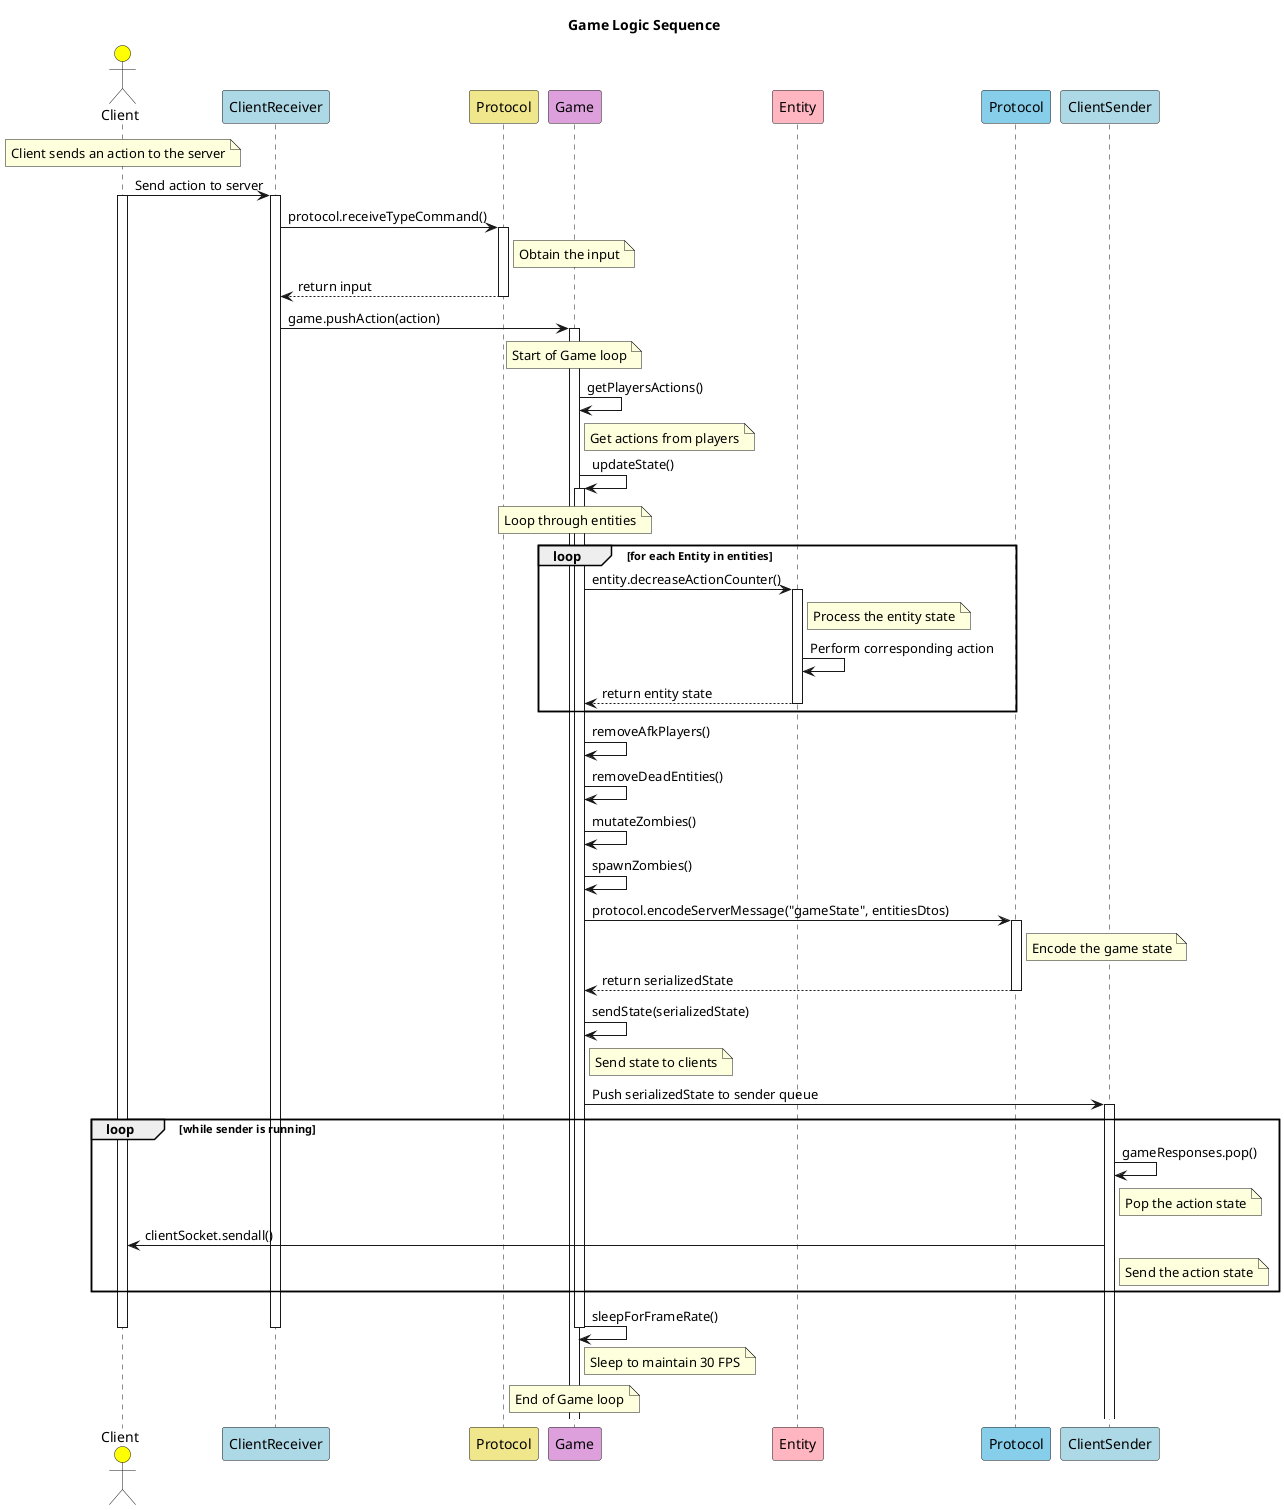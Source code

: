 @startuml
title Game Logic Sequence

actor Client as C #yellow
participant ClientReceiver as CR #add8e6
participant Protocol as P #f0e68c
participant Game as G #dda0dd
participant Entity as E #ffb6c1
participant Protocol as Pro #87CEEB
participant ClientSender as CS #add8e6

note over C: Client sends an action to the server
C -> CR : Send action to server
activate C
activate CR

CR -> P : protocol.receiveTypeCommand()
activate P
note right of P: Obtain the input
P --> CR : return input
deactivate P

CR -> G : game.pushAction(action)
activate G
note over G: Start of Game loop

G -> G : getPlayersActions()
note right of G: Get actions from players

G -> G : updateState()
note over G: Loop through entities
activate G

loop for each Entity in entities
    G -> E : entity.decreaseActionCounter()
    activate E
    note right of E: Process the entity state
    E -> E : Perform corresponding action
    E --> G : return entity state
    deactivate E
end

G -> G : removeAfkPlayers()
G -> G : removeDeadEntities()
G -> G : mutateZombies()
G -> G : spawnZombies()

G -> Pro : protocol.encodeServerMessage("gameState", entitiesDtos)
activate Pro
note right of Pro: Encode the game state
Pro --> G : return serializedState
deactivate Pro

G -> G : sendState(serializedState)
note right of G: Send state to clients
G -> CS : Push serializedState to sender queue
activate CS

loop while sender is running
    CS -> CS : gameResponses.pop()
    note right of CS: Pop the action state
    CS -> C : clientSocket.sendall()
    note right of CS: Send the action state
end

G -> G : sleepForFrameRate()
note right of G: Sleep to maintain 30 FPS

deactivate G
deactivate CR
deactivate C
note over G: End of Game loop
@enduml
